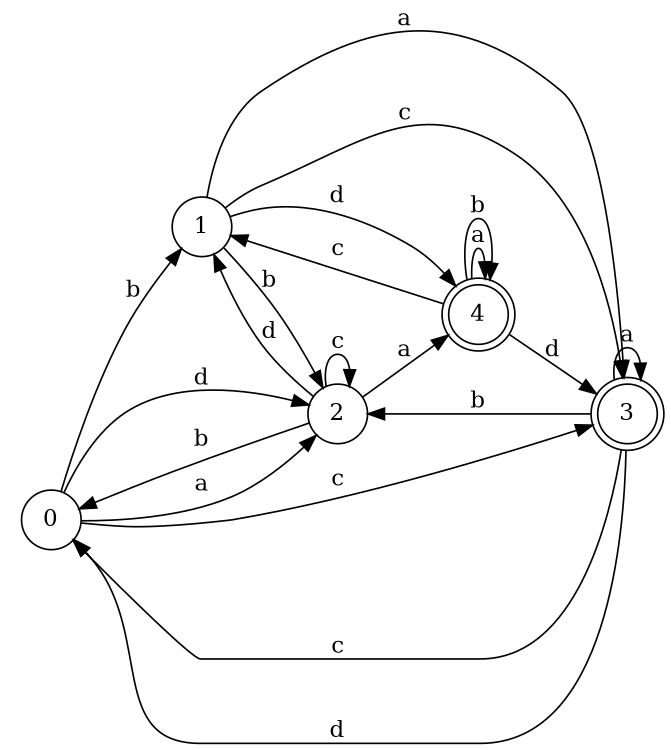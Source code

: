 digraph n4_3 {
__start0 [label="" shape="none"];

rankdir=LR;
size="8,5";

s0 [style="filled", color="black", fillcolor="white" shape="circle", label="0"];
s1 [style="filled", color="black", fillcolor="white" shape="circle", label="1"];
s2 [style="filled", color="black", fillcolor="white" shape="circle", label="2"];
s3 [style="rounded,filled", color="black", fillcolor="white" shape="doublecircle", label="3"];
s4 [style="rounded,filled", color="black", fillcolor="white" shape="doublecircle", label="4"];
s0 -> s2 [label="a"];
s0 -> s1 [label="b"];
s0 -> s3 [label="c"];
s0 -> s2 [label="d"];
s1 -> s3 [label="a"];
s1 -> s2 [label="b"];
s1 -> s3 [label="c"];
s1 -> s4 [label="d"];
s2 -> s4 [label="a"];
s2 -> s0 [label="b"];
s2 -> s2 [label="c"];
s2 -> s1 [label="d"];
s3 -> s3 [label="a"];
s3 -> s2 [label="b"];
s3 -> s0 [label="c"];
s3 -> s0 [label="d"];
s4 -> s4 [label="a"];
s4 -> s4 [label="b"];
s4 -> s1 [label="c"];
s4 -> s3 [label="d"];

}